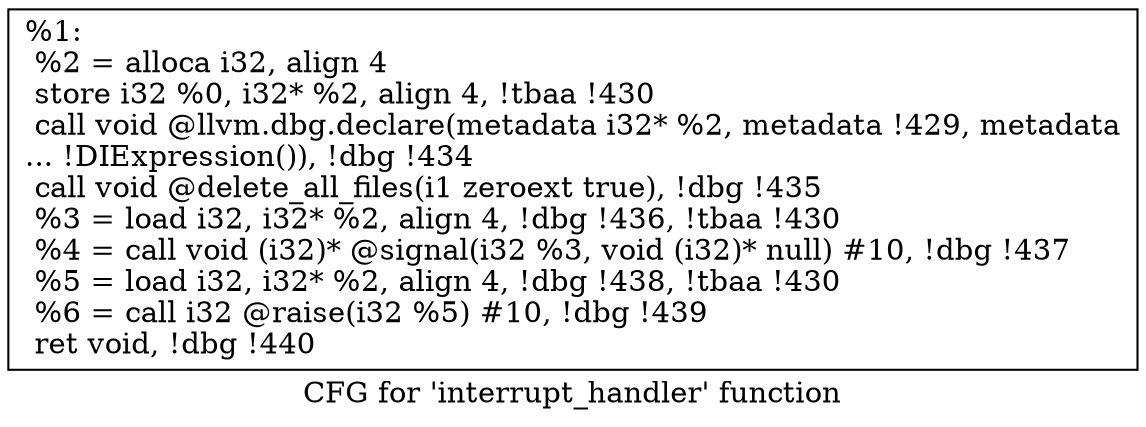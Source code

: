 digraph "CFG for 'interrupt_handler' function" {
	label="CFG for 'interrupt_handler' function";

	Node0x23781a0 [shape=record,label="{%1:\l  %2 = alloca i32, align 4\l  store i32 %0, i32* %2, align 4, !tbaa !430\l  call void @llvm.dbg.declare(metadata i32* %2, metadata !429, metadata\l... !DIExpression()), !dbg !434\l  call void @delete_all_files(i1 zeroext true), !dbg !435\l  %3 = load i32, i32* %2, align 4, !dbg !436, !tbaa !430\l  %4 = call void (i32)* @signal(i32 %3, void (i32)* null) #10, !dbg !437\l  %5 = load i32, i32* %2, align 4, !dbg !438, !tbaa !430\l  %6 = call i32 @raise(i32 %5) #10, !dbg !439\l  ret void, !dbg !440\l}"];
}
